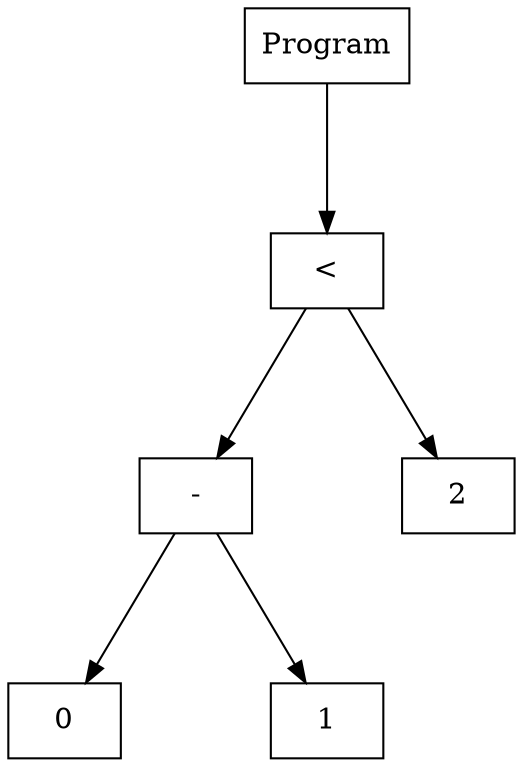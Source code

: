 digraph "ast"{

	nodesep=1;
	ranksep=1;

	N3 [label="0", shape="box"];
	N4 [label="1", shape="box"];
	N2 [label="-", shape="box"];
	N5 [label="2", shape="box"];
	N1 [label="<", shape="box"];
	N0 [label="Program", shape="box"];

	N2 -> N4; 
	N2 -> N3; 
	N1 -> N5; 
	N1 -> N2; 
	N0 -> N1; 
}